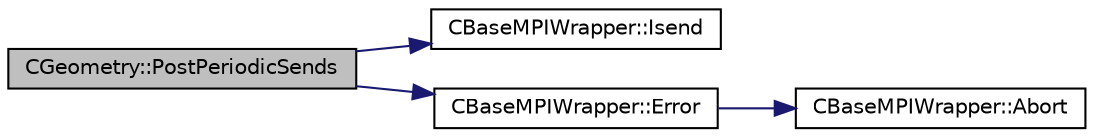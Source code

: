 digraph "CGeometry::PostPeriodicSends"
{
  edge [fontname="Helvetica",fontsize="10",labelfontname="Helvetica",labelfontsize="10"];
  node [fontname="Helvetica",fontsize="10",shape=record];
  rankdir="LR";
  Node2216 [label="CGeometry::PostPeriodicSends",height=0.2,width=0.4,color="black", fillcolor="grey75", style="filled", fontcolor="black"];
  Node2216 -> Node2217 [color="midnightblue",fontsize="10",style="solid",fontname="Helvetica"];
  Node2217 [label="CBaseMPIWrapper::Isend",height=0.2,width=0.4,color="black", fillcolor="white", style="filled",URL="$class_c_base_m_p_i_wrapper.html#a43a415ec11a029ade218eaf8c807a817"];
  Node2216 -> Node2218 [color="midnightblue",fontsize="10",style="solid",fontname="Helvetica"];
  Node2218 [label="CBaseMPIWrapper::Error",height=0.2,width=0.4,color="black", fillcolor="white", style="filled",URL="$class_c_base_m_p_i_wrapper.html#a04457c47629bda56704e6a8804833eeb"];
  Node2218 -> Node2219 [color="midnightblue",fontsize="10",style="solid",fontname="Helvetica"];
  Node2219 [label="CBaseMPIWrapper::Abort",height=0.2,width=0.4,color="black", fillcolor="white", style="filled",URL="$class_c_base_m_p_i_wrapper.html#a21ef5681e2acb532d345e9bab173ef07"];
}
